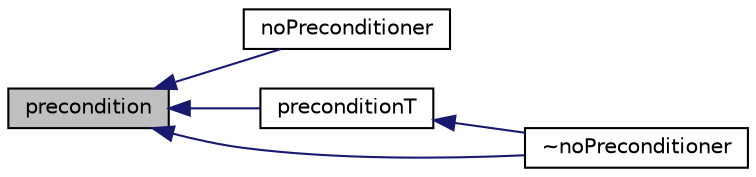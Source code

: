 digraph "precondition"
{
  bgcolor="transparent";
  edge [fontname="Helvetica",fontsize="10",labelfontname="Helvetica",labelfontsize="10"];
  node [fontname="Helvetica",fontsize="10",shape=record];
  rankdir="LR";
  Node16 [label="precondition",height=0.2,width=0.4,color="black", fillcolor="grey75", style="filled", fontcolor="black"];
  Node16 -> Node17 [dir="back",color="midnightblue",fontsize="10",style="solid",fontname="Helvetica"];
  Node17 [label="noPreconditioner",height=0.2,width=0.4,color="black",URL="$a27965.html#a42b2ead5e9c2ddc11e5f34a4ae6c6ee0",tooltip="Construct from matrix components and preconditioner solver controls. "];
  Node16 -> Node18 [dir="back",color="midnightblue",fontsize="10",style="solid",fontname="Helvetica"];
  Node18 [label="preconditionT",height=0.2,width=0.4,color="black",URL="$a27965.html#ada9d629e8c4a181aca9bf3a9a3023c23",tooltip="Return wT the transpose-matrix preconditioned form of residual rT. "];
  Node18 -> Node19 [dir="back",color="midnightblue",fontsize="10",style="solid",fontname="Helvetica"];
  Node19 [label="~noPreconditioner",height=0.2,width=0.4,color="black",URL="$a27965.html#a35b9c303073fc6b95340f5816b45cf0e",tooltip="Destructor. "];
  Node16 -> Node19 [dir="back",color="midnightblue",fontsize="10",style="solid",fontname="Helvetica"];
}
